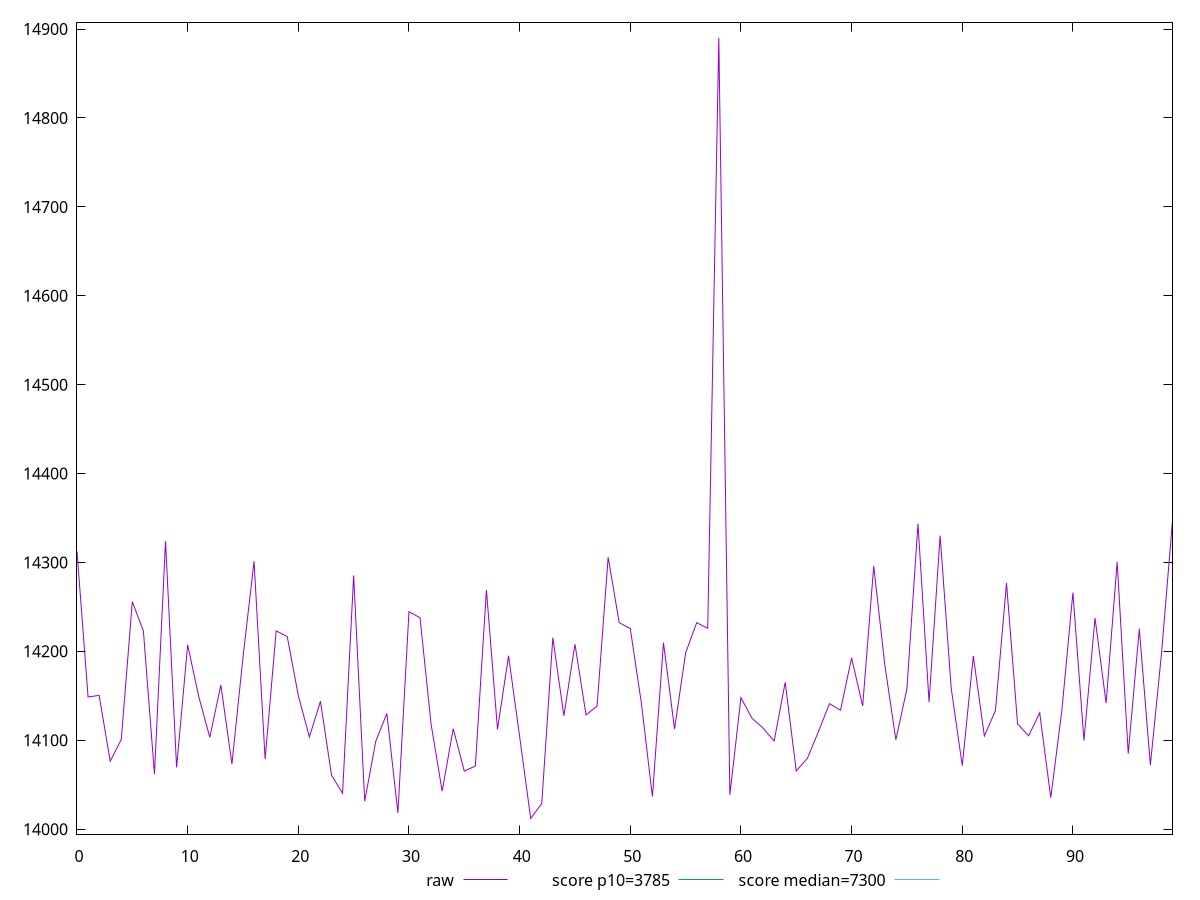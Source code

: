 reset

$raw <<EOF
0 14312.586
1 14148.707300000002
2 14150.488000000001
3 14076.481000000002
4 14100.793999999998
5 14255.859499999999
6 14222.874500000002
7 14061.928000000004
8 14323.891
9 14069.519999999999
10 14207.318500000001
11 14149.3275
12 14103.255
13 14162.243999999999
14 14073.321500000002
15 14193.219999999998
16 14301.295999999998
17 14078.772999999997
18 14222.996500000001
19 14216.6475
20 14150.227999999994
21 14103.70765
22 14143.895499999999
23 14060.736949999999
24 14040.351999999999
25 14285.406
26 14031.446
27 14098.85
28 14130.135000000004
29 14018.122999999998
30 14244.695000000002
31 14237.754
32 14117.97455
33 14042.713999999996
34 14113.04
35 14065.324500000002
36 14071.027999999998
37 14268.926000000001
38 14112.273999999998
39 14195.010999999999
40 14104.321000000002
41 14011.971050000004
42 14028.928500000002
43 14215.357000000004
44 14127.506000000001
45 14208.038
46 14128.541000000001
47 14138.422000000002
48 14305.828000000001
49 14232.240000000003
50 14225.724999999999
51 14141.940999999999
52 14036.6682
53 14209.763000000003
54 14112.689750000001
55 14198.159399999999
56 14232.270499999997
57 14225.921500000002
58 14890.086449999999
59 14038.6713
60 14147.949
61 14124.7899
62 14113.734100000001
63 14099.033
64 14165.194499999998
65 14065.558
66 14079.549500000001
67 14109.514999999996
68 14141.206999999999
69 14133.778000000002
70 14192.710000000003
71 14138.461050000002
72 14296.021499999999
73 14184.932999999997
74 14100.628799999999
75 14157.868999999999
76 14343.530999999999
77 14142.8845
78 14330.179
79 14158.825500000003
80 14071.354800000001
81 14194.747499999998
82 14104.817649999997
83 14133.445499999998
84 14276.755000000003
85 14118.399049999996
86 14104.9885
87 14130.859
88 14035.351900000001
89 14133.477499999997
90 14266.090999999997
91 14099.71815
92 14237.526000000002
93 14141.805000000002
94 14300.70735
95 14084.977000000004
96 14225.382999999998
97 14072.087399999997
98 14196.677
99 14346.7765
EOF

set key outside below
set xrange [0:99]
set yrange [13994.408742000003:14907.648758]
set trange [13994.408742000003:14907.648758]
set terminal svg size 640, 500 enhanced background rgb 'white'
set output "report_00018_2021-02-10T15-25-16.877Z/interactive/samples/pages/raw/values.svg"

plot $raw title "raw" with line, \
     3785 title "score p10=3785", \
     7300 title "score median=7300"

reset

